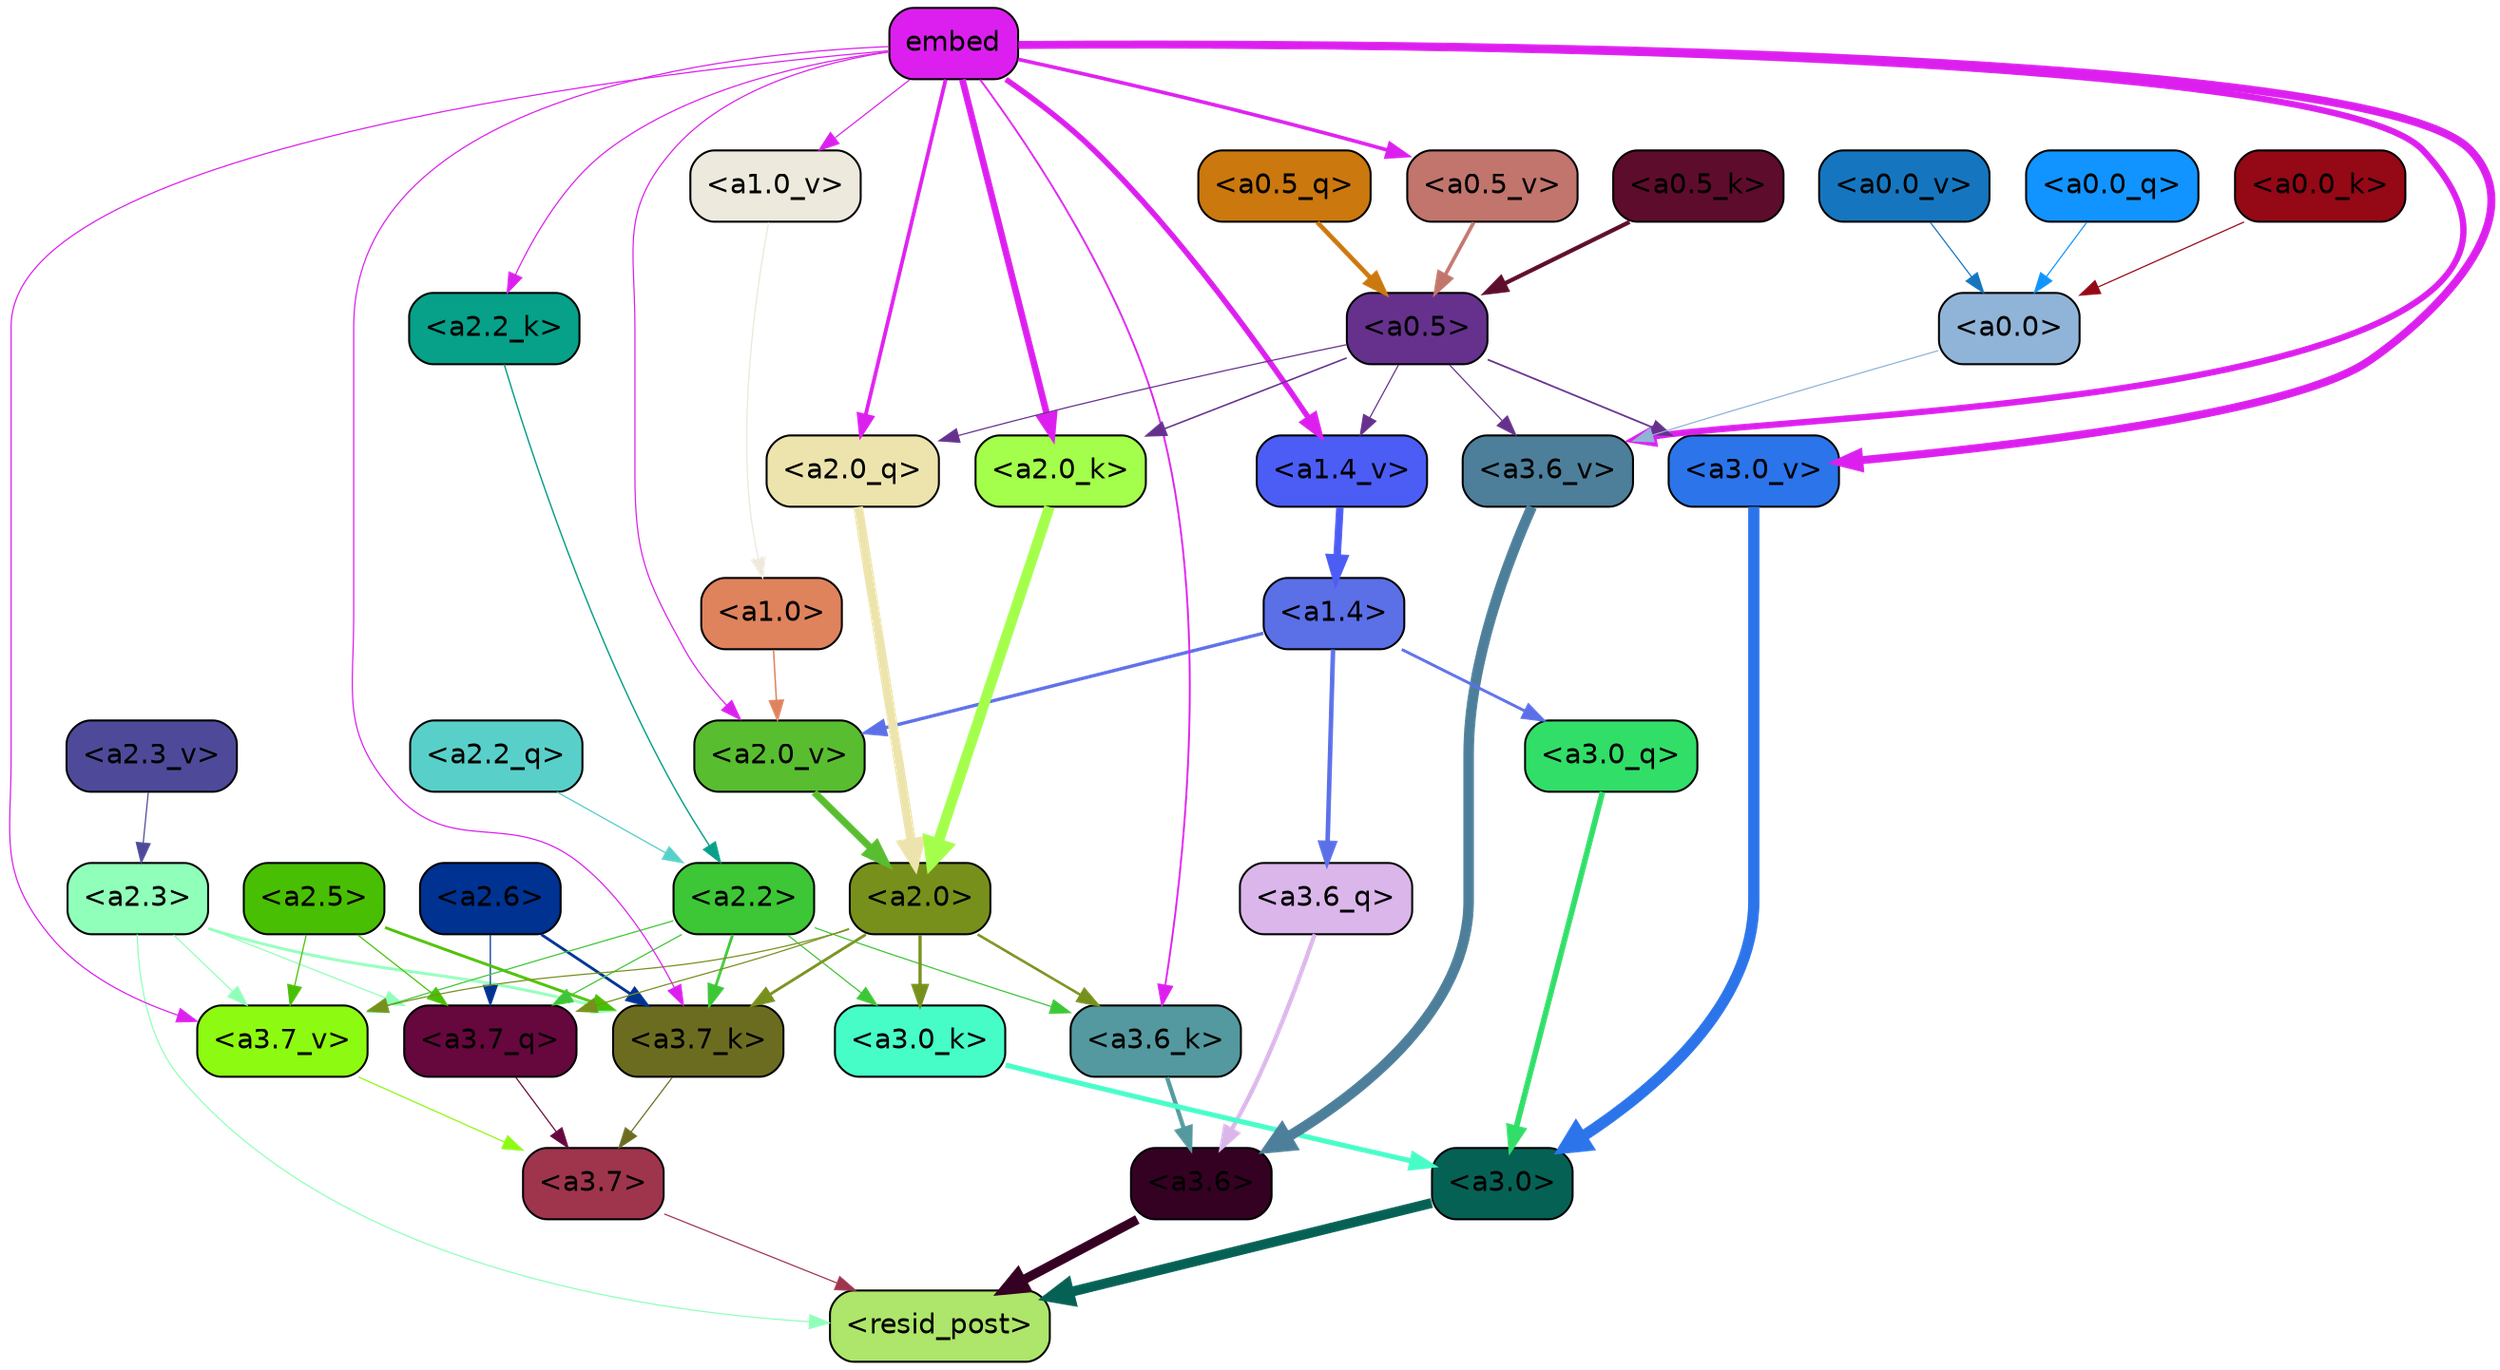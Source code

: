 strict digraph "" {
	graph [bgcolor=transparent,
		layout=dot,
		overlap=false,
		splines=true
	];
	"<a3.7>"	[color=black,
		fillcolor="#9e354d",
		fontname=Helvetica,
		shape=box,
		style="filled, rounded"];
	"<resid_post>"	[color=black,
		fillcolor="#ade66a",
		fontname=Helvetica,
		shape=box,
		style="filled, rounded"];
	"<a3.7>" -> "<resid_post>"	[color="#9e354d",
		penwidth=0.6];
	"<a3.6>"	[color=black,
		fillcolor="#350123",
		fontname=Helvetica,
		shape=box,
		style="filled, rounded"];
	"<a3.6>" -> "<resid_post>"	[color="#350123",
		penwidth=4.749041676521301];
	"<a3.0>"	[color=black,
		fillcolor="#066155",
		fontname=Helvetica,
		shape=box,
		style="filled, rounded"];
	"<a3.0>" -> "<resid_post>"	[color="#066155",
		penwidth=5.004215121269226];
	"<a2.3>"	[color=black,
		fillcolor="#90ffb9",
		fontname=Helvetica,
		shape=box,
		style="filled, rounded"];
	"<a2.3>" -> "<resid_post>"	[color="#90ffb9",
		penwidth=0.6];
	"<a3.7_q>"	[color=black,
		fillcolor="#66073e",
		fontname=Helvetica,
		shape=box,
		style="filled, rounded"];
	"<a2.3>" -> "<a3.7_q>"	[color="#90ffb9",
		penwidth=0.6];
	"<a3.7_k>"	[color=black,
		fillcolor="#6c6c21",
		fontname=Helvetica,
		shape=box,
		style="filled, rounded"];
	"<a2.3>" -> "<a3.7_k>"	[color="#90ffb9",
		penwidth=1.4391854107379913];
	"<a3.7_v>"	[color=black,
		fillcolor="#8dfa11",
		fontname=Helvetica,
		shape=box,
		style="filled, rounded"];
	"<a2.3>" -> "<a3.7_v>"	[color="#90ffb9",
		penwidth=0.6];
	"<a3.7_q>" -> "<a3.7>"	[color="#66073e",
		penwidth=0.6];
	"<a3.6_q>"	[color=black,
		fillcolor="#dbb6ea",
		fontname=Helvetica,
		shape=box,
		style="filled, rounded"];
	"<a3.6_q>" -> "<a3.6>"	[color="#dbb6ea",
		penwidth=2.160832464694977];
	"<a3.0_q>"	[color=black,
		fillcolor="#31de68",
		fontname=Helvetica,
		shape=box,
		style="filled, rounded"];
	"<a3.0_q>" -> "<a3.0>"	[color="#31de68",
		penwidth=2.870753765106201];
	"<a3.7_k>" -> "<a3.7>"	[color="#6c6c21",
		penwidth=0.6];
	"<a3.6_k>"	[color=black,
		fillcolor="#53999f",
		fontname=Helvetica,
		shape=box,
		style="filled, rounded"];
	"<a3.6_k>" -> "<a3.6>"	[color="#53999f",
		penwidth=2.13908451795578];
	"<a3.0_k>"	[color=black,
		fillcolor="#47fdc7",
		fontname=Helvetica,
		shape=box,
		style="filled, rounded"];
	"<a3.0_k>" -> "<a3.0>"	[color="#47fdc7",
		penwidth=2.520303964614868];
	"<a3.7_v>" -> "<a3.7>"	[color="#8dfa11",
		penwidth=0.6];
	"<a3.6_v>"	[color=black,
		fillcolor="#4d7f9a",
		fontname=Helvetica,
		shape=box,
		style="filled, rounded"];
	"<a3.6_v>" -> "<a3.6>"	[color="#4d7f9a",
		penwidth=5.297133803367615];
	"<a3.0_v>"	[color=black,
		fillcolor="#2b74ea",
		fontname=Helvetica,
		shape=box,
		style="filled, rounded"];
	"<a3.0_v>" -> "<a3.0>"	[color="#2b74ea",
		penwidth=5.680712580680847];
	"<a2.6>"	[color=black,
		fillcolor="#003292",
		fontname=Helvetica,
		shape=box,
		style="filled, rounded"];
	"<a2.6>" -> "<a3.7_q>"	[color="#003292",
		penwidth=0.6];
	"<a2.6>" -> "<a3.7_k>"	[color="#003292",
		penwidth=1.4180794060230255];
	"<a2.5>"	[color=black,
		fillcolor="#49bf03",
		fontname=Helvetica,
		shape=box,
		style="filled, rounded"];
	"<a2.5>" -> "<a3.7_q>"	[color="#49bf03",
		penwidth=0.6];
	"<a2.5>" -> "<a3.7_k>"	[color="#49bf03",
		penwidth=1.4281435310840607];
	"<a2.5>" -> "<a3.7_v>"	[color="#49bf03",
		penwidth=0.6];
	"<a2.2>"	[color=black,
		fillcolor="#3dc636",
		fontname=Helvetica,
		shape=box,
		style="filled, rounded"];
	"<a2.2>" -> "<a3.7_q>"	[color="#3dc636",
		penwidth=0.6];
	"<a2.2>" -> "<a3.7_k>"	[color="#3dc636",
		penwidth=1.3982512056827545];
	"<a2.2>" -> "<a3.6_k>"	[color="#3dc636",
		penwidth=0.6];
	"<a2.2>" -> "<a3.0_k>"	[color="#3dc636",
		penwidth=0.6];
	"<a2.2>" -> "<a3.7_v>"	[color="#3dc636",
		penwidth=0.6];
	"<a2.0>"	[color=black,
		fillcolor="#77901c",
		fontname=Helvetica,
		shape=box,
		style="filled, rounded"];
	"<a2.0>" -> "<a3.7_q>"	[color="#77901c",
		penwidth=0.6];
	"<a2.0>" -> "<a3.7_k>"	[color="#77901c",
		penwidth=1.404832512140274];
	"<a2.0>" -> "<a3.6_k>"	[color="#77901c",
		penwidth=1.2708758115768433];
	"<a2.0>" -> "<a3.0_k>"	[color="#77901c",
		penwidth=1.6207245588302612];
	"<a2.0>" -> "<a3.7_v>"	[color="#77901c",
		penwidth=0.6];
	"<a1.4>"	[color=black,
		fillcolor="#5b6fe7",
		fontname=Helvetica,
		shape=box,
		style="filled, rounded"];
	"<a1.4>" -> "<a3.6_q>"	[color="#5b6fe7",
		penwidth=2.289449453353882];
	"<a1.4>" -> "<a3.0_q>"	[color="#5b6fe7",
		penwidth=1.4600623846054077];
	"<a2.0_v>"	[color=black,
		fillcolor="#59bd30",
		fontname=Helvetica,
		shape=box,
		style="filled, rounded"];
	"<a1.4>" -> "<a2.0_v>"	[color="#5b6fe7",
		penwidth=1.676277220249176];
	embed	[color=black,
		fillcolor="#dc1fee",
		fontname=Helvetica,
		shape=box,
		style="filled, rounded"];
	embed -> "<a3.7_k>"	[color="#dc1fee",
		penwidth=0.6];
	embed -> "<a3.6_k>"	[color="#dc1fee",
		penwidth=0.9291638135910034];
	embed -> "<a3.7_v>"	[color="#dc1fee",
		penwidth=0.6];
	embed -> "<a3.6_v>"	[color="#dc1fee",
		penwidth=3.1808209121227264];
	embed -> "<a3.0_v>"	[color="#dc1fee",
		penwidth=4.036660343408585];
	"<a2.0_q>"	[color=black,
		fillcolor="#ede4ad",
		fontname=Helvetica,
		shape=box,
		style="filled, rounded"];
	embed -> "<a2.0_q>"	[color="#dc1fee",
		penwidth=1.8821641206741333];
	"<a2.2_k>"	[color=black,
		fillcolor="#07a089",
		fontname=Helvetica,
		shape=box,
		style="filled, rounded"];
	embed -> "<a2.2_k>"	[color="#dc1fee",
		penwidth=0.6];
	"<a2.0_k>"	[color=black,
		fillcolor="#a3ff4b",
		fontname=Helvetica,
		shape=box,
		style="filled, rounded"];
	embed -> "<a2.0_k>"	[color="#dc1fee",
		penwidth=3.3375256061553955];
	embed -> "<a2.0_v>"	[color="#dc1fee",
		penwidth=0.6];
	"<a1.4_v>"	[color=black,
		fillcolor="#4b5df5",
		fontname=Helvetica,
		shape=box,
		style="filled, rounded"];
	embed -> "<a1.4_v>"	[color="#dc1fee",
		penwidth=2.7935529947280884];
	"<a1.0_v>"	[color=black,
		fillcolor="#edeadd",
		fontname=Helvetica,
		shape=box,
		style="filled, rounded"];
	embed -> "<a1.0_v>"	[color="#dc1fee",
		penwidth=0.6];
	"<a0.5_v>"	[color=black,
		fillcolor="#c1756d",
		fontname=Helvetica,
		shape=box,
		style="filled, rounded"];
	embed -> "<a0.5_v>"	[color="#dc1fee",
		penwidth=1.8293639421463013];
	"<a0.5>"	[color=black,
		fillcolor="#65318d",
		fontname=Helvetica,
		shape=box,
		style="filled, rounded"];
	"<a0.5>" -> "<a3.6_v>"	[color="#65318d",
		penwidth=0.6];
	"<a0.5>" -> "<a3.0_v>"	[color="#65318d",
		penwidth=0.8798569142818451];
	"<a0.5>" -> "<a2.0_q>"	[color="#65318d",
		penwidth=0.6];
	"<a0.5>" -> "<a2.0_k>"	[color="#65318d",
		penwidth=0.7782440185546875];
	"<a0.5>" -> "<a1.4_v>"	[color="#65318d",
		penwidth=0.6];
	"<a0.0>"	[color=black,
		fillcolor="#90b4d7",
		fontname=Helvetica,
		shape=box,
		style="filled, rounded"];
	"<a0.0>" -> "<a3.6_v>"	[color="#90b4d7",
		penwidth=0.6];
	"<a2.2_q>"	[color=black,
		fillcolor="#58d0c9",
		fontname=Helvetica,
		shape=box,
		style="filled, rounded"];
	"<a2.2_q>" -> "<a2.2>"	[color="#58d0c9",
		penwidth=0.6392357051372528];
	"<a2.0_q>" -> "<a2.0>"	[color="#ede4ad",
		penwidth=4.795779317617416];
	"<a2.2_k>" -> "<a2.2>"	[color="#07a089",
		penwidth=0.7060726433992386];
	"<a2.0_k>" -> "<a2.0>"	[color="#a3ff4b",
		penwidth=5.401692286133766];
	"<a2.3_v>"	[color=black,
		fillcolor="#4e4a99",
		fontname=Helvetica,
		shape=box,
		style="filled, rounded"];
	"<a2.3_v>" -> "<a2.3>"	[color="#4e4a99",
		penwidth=0.6];
	"<a2.0_v>" -> "<a2.0>"	[color="#59bd30",
		penwidth=3.56003999710083];
	"<a1.0>"	[color=black,
		fillcolor="#df835d",
		fontname=Helvetica,
		shape=box,
		style="filled, rounded"];
	"<a1.0>" -> "<a2.0_v>"	[color="#df835d",
		penwidth=0.7355214953422546];
	"<a1.4_v>" -> "<a1.4>"	[color="#4b5df5",
		penwidth=3.7673035860061646];
	"<a1.0_v>" -> "<a1.0>"	[color="#edeadd",
		penwidth=0.6493047475814819];
	"<a0.5_q>"	[color=black,
		fillcolor="#cb780e",
		fontname=Helvetica,
		shape=box,
		style="filled, rounded"];
	"<a0.5_q>" -> "<a0.5>"	[color="#cb780e",
		penwidth=2.3187414407730103];
	"<a0.0_q>"	[color=black,
		fillcolor="#1194ff",
		fontname=Helvetica,
		shape=box,
		style="filled, rounded"];
	"<a0.0_q>" -> "<a0.0>"	[color="#1194ff",
		penwidth=0.6];
	"<a0.5_k>"	[color=black,
		fillcolor="#5e0c2c",
		fontname=Helvetica,
		shape=box,
		style="filled, rounded"];
	"<a0.5_k>" -> "<a0.5>"	[color="#5e0c2c",
		penwidth=2.1102215051651];
	"<a0.0_k>"	[color=black,
		fillcolor="#950815",
		fontname=Helvetica,
		shape=box,
		style="filled, rounded"];
	"<a0.0_k>" -> "<a0.0>"	[color="#950815",
		penwidth=0.6];
	"<a0.5_v>" -> "<a0.5>"	[color="#c1756d",
		penwidth=1.829363465309143];
	"<a0.0_v>"	[color=black,
		fillcolor="#1576bf",
		fontname=Helvetica,
		shape=box,
		style="filled, rounded"];
	"<a0.0_v>" -> "<a0.0>"	[color="#1576bf",
		penwidth=0.6];
}

